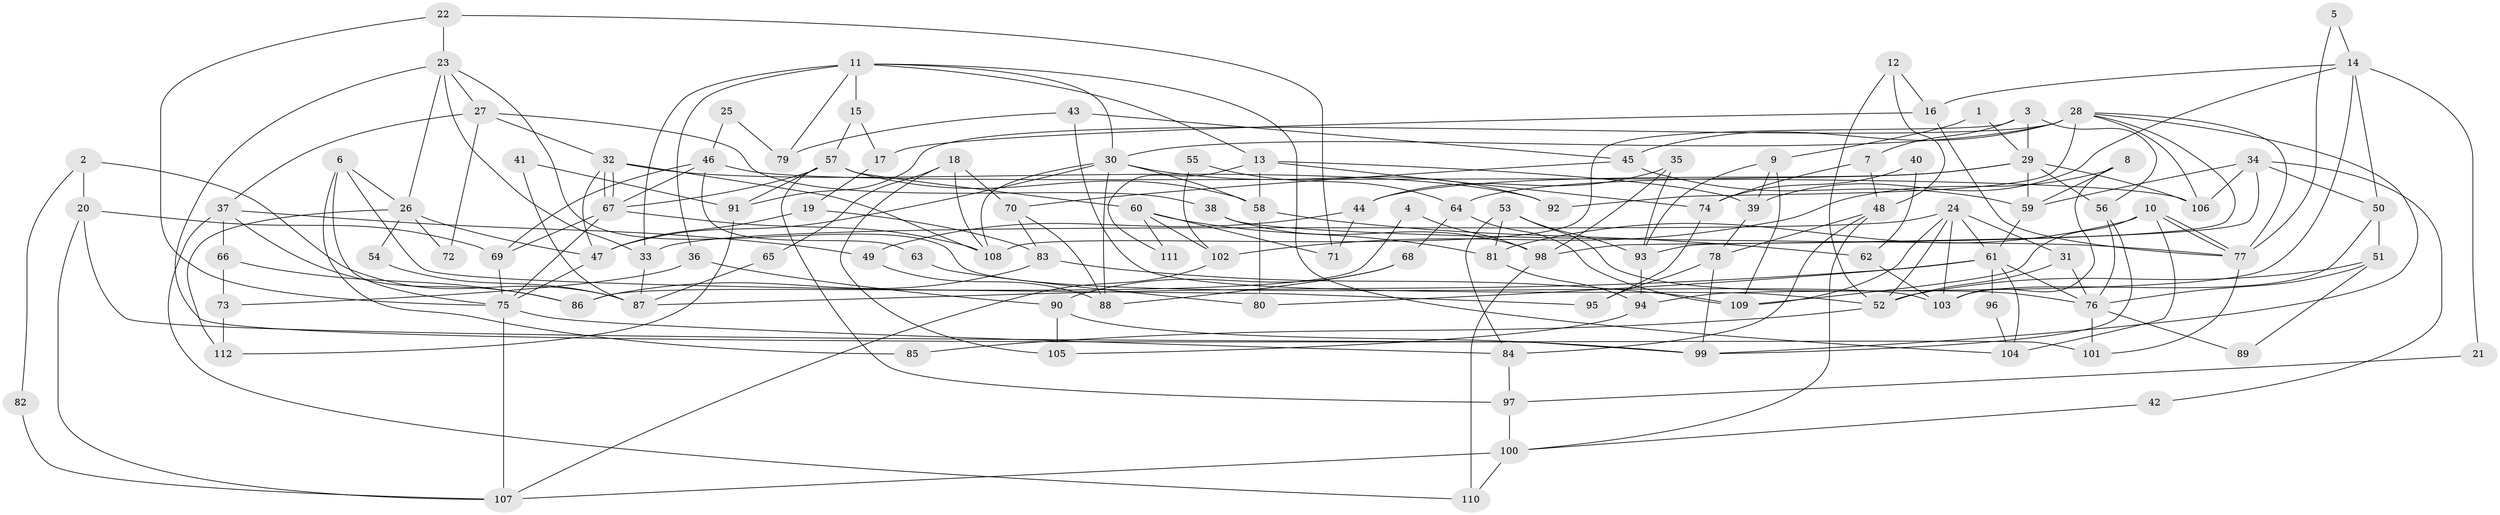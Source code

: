 // coarse degree distribution, {4: 0.15555555555555556, 5: 0.15555555555555556, 7: 0.24444444444444444, 6: 0.08888888888888889, 9: 0.08888888888888889, 3: 0.08888888888888889, 2: 0.022222222222222223, 8: 0.13333333333333333, 10: 0.022222222222222223}
// Generated by graph-tools (version 1.1) at 2025/37/03/04/25 23:37:12]
// undirected, 112 vertices, 224 edges
graph export_dot {
  node [color=gray90,style=filled];
  1;
  2;
  3;
  4;
  5;
  6;
  7;
  8;
  9;
  10;
  11;
  12;
  13;
  14;
  15;
  16;
  17;
  18;
  19;
  20;
  21;
  22;
  23;
  24;
  25;
  26;
  27;
  28;
  29;
  30;
  31;
  32;
  33;
  34;
  35;
  36;
  37;
  38;
  39;
  40;
  41;
  42;
  43;
  44;
  45;
  46;
  47;
  48;
  49;
  50;
  51;
  52;
  53;
  54;
  55;
  56;
  57;
  58;
  59;
  60;
  61;
  62;
  63;
  64;
  65;
  66;
  67;
  68;
  69;
  70;
  71;
  72;
  73;
  74;
  75;
  76;
  77;
  78;
  79;
  80;
  81;
  82;
  83;
  84;
  85;
  86;
  87;
  88;
  89;
  90;
  91;
  92;
  93;
  94;
  95;
  96;
  97;
  98;
  99;
  100;
  101;
  102;
  103;
  104;
  105;
  106;
  107;
  108;
  109;
  110;
  111;
  112;
  1 -- 29;
  1 -- 9;
  2 -- 20;
  2 -- 87;
  2 -- 82;
  3 -- 108;
  3 -- 29;
  3 -- 7;
  3 -- 56;
  4 -- 98;
  4 -- 86;
  5 -- 77;
  5 -- 14;
  6 -- 75;
  6 -- 95;
  6 -- 26;
  6 -- 85;
  7 -- 48;
  7 -- 74;
  8 -- 59;
  8 -- 103;
  8 -- 102;
  9 -- 39;
  9 -- 93;
  9 -- 109;
  10 -- 104;
  10 -- 77;
  10 -- 77;
  10 -- 81;
  10 -- 109;
  11 -- 33;
  11 -- 30;
  11 -- 13;
  11 -- 15;
  11 -- 36;
  11 -- 79;
  11 -- 104;
  12 -- 16;
  12 -- 52;
  12 -- 48;
  13 -- 39;
  13 -- 58;
  13 -- 74;
  13 -- 111;
  14 -- 50;
  14 -- 94;
  14 -- 16;
  14 -- 21;
  14 -- 39;
  15 -- 57;
  15 -- 17;
  16 -- 17;
  16 -- 77;
  17 -- 19;
  18 -- 105;
  18 -- 108;
  18 -- 65;
  18 -- 70;
  19 -- 83;
  19 -- 47;
  20 -- 107;
  20 -- 99;
  20 -- 69;
  21 -- 97;
  22 -- 75;
  22 -- 71;
  22 -- 23;
  23 -- 26;
  23 -- 27;
  23 -- 33;
  23 -- 101;
  23 -- 103;
  24 -- 61;
  24 -- 109;
  24 -- 31;
  24 -- 33;
  24 -- 52;
  24 -- 103;
  25 -- 46;
  25 -- 79;
  26 -- 47;
  26 -- 54;
  26 -- 72;
  26 -- 112;
  27 -- 32;
  27 -- 37;
  27 -- 38;
  27 -- 72;
  28 -- 77;
  28 -- 98;
  28 -- 30;
  28 -- 45;
  28 -- 91;
  28 -- 92;
  28 -- 99;
  28 -- 106;
  29 -- 106;
  29 -- 56;
  29 -- 44;
  29 -- 59;
  29 -- 64;
  30 -- 108;
  30 -- 47;
  30 -- 58;
  30 -- 88;
  30 -- 92;
  31 -- 76;
  31 -- 52;
  32 -- 92;
  32 -- 67;
  32 -- 67;
  32 -- 47;
  32 -- 108;
  33 -- 87;
  34 -- 59;
  34 -- 106;
  34 -- 42;
  34 -- 50;
  34 -- 93;
  35 -- 44;
  35 -- 93;
  35 -- 98;
  36 -- 90;
  36 -- 73;
  37 -- 110;
  37 -- 49;
  37 -- 66;
  37 -- 86;
  38 -- 77;
  38 -- 98;
  39 -- 78;
  40 -- 62;
  40 -- 74;
  41 -- 91;
  41 -- 87;
  42 -- 100;
  43 -- 45;
  43 -- 52;
  43 -- 79;
  44 -- 49;
  44 -- 71;
  45 -- 70;
  45 -- 59;
  46 -- 67;
  46 -- 69;
  46 -- 63;
  46 -- 106;
  47 -- 75;
  48 -- 84;
  48 -- 78;
  48 -- 100;
  49 -- 88;
  50 -- 103;
  50 -- 51;
  51 -- 52;
  51 -- 76;
  51 -- 89;
  52 -- 85;
  53 -- 81;
  53 -- 76;
  53 -- 84;
  53 -- 93;
  54 -- 87;
  55 -- 102;
  55 -- 64;
  56 -- 76;
  56 -- 99;
  57 -- 58;
  57 -- 67;
  57 -- 60;
  57 -- 91;
  57 -- 97;
  58 -- 62;
  58 -- 80;
  59 -- 61;
  60 -- 102;
  60 -- 71;
  60 -- 81;
  60 -- 111;
  61 -- 76;
  61 -- 80;
  61 -- 87;
  61 -- 96;
  61 -- 104;
  62 -- 103;
  63 -- 80;
  64 -- 109;
  64 -- 68;
  65 -- 87;
  66 -- 73;
  66 -- 86;
  67 -- 69;
  67 -- 75;
  67 -- 108;
  68 -- 88;
  68 -- 90;
  69 -- 75;
  70 -- 83;
  70 -- 88;
  73 -- 112;
  74 -- 95;
  75 -- 84;
  75 -- 107;
  76 -- 101;
  76 -- 89;
  77 -- 101;
  78 -- 99;
  78 -- 95;
  81 -- 94;
  82 -- 107;
  83 -- 86;
  83 -- 109;
  84 -- 97;
  90 -- 99;
  90 -- 105;
  91 -- 112;
  93 -- 94;
  94 -- 105;
  96 -- 104;
  97 -- 100;
  98 -- 110;
  100 -- 107;
  100 -- 110;
  102 -- 107;
}
